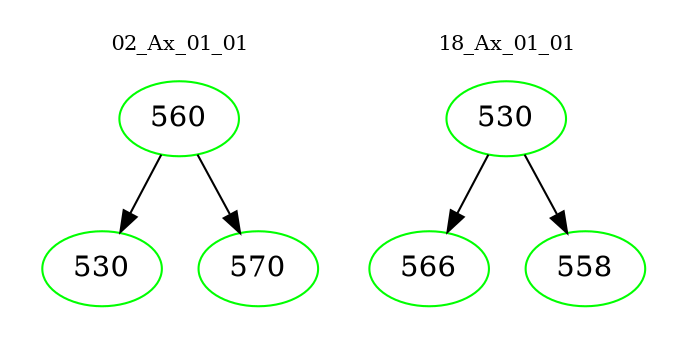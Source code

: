 digraph{
subgraph cluster_0 {
color = white
label = "02_Ax_01_01";
fontsize=10;
T0_560 [label="560", color="green"]
T0_560 -> T0_530 [color="black"]
T0_530 [label="530", color="green"]
T0_560 -> T0_570 [color="black"]
T0_570 [label="570", color="green"]
}
subgraph cluster_1 {
color = white
label = "18_Ax_01_01";
fontsize=10;
T1_530 [label="530", color="green"]
T1_530 -> T1_566 [color="black"]
T1_566 [label="566", color="green"]
T1_530 -> T1_558 [color="black"]
T1_558 [label="558", color="green"]
}
}
